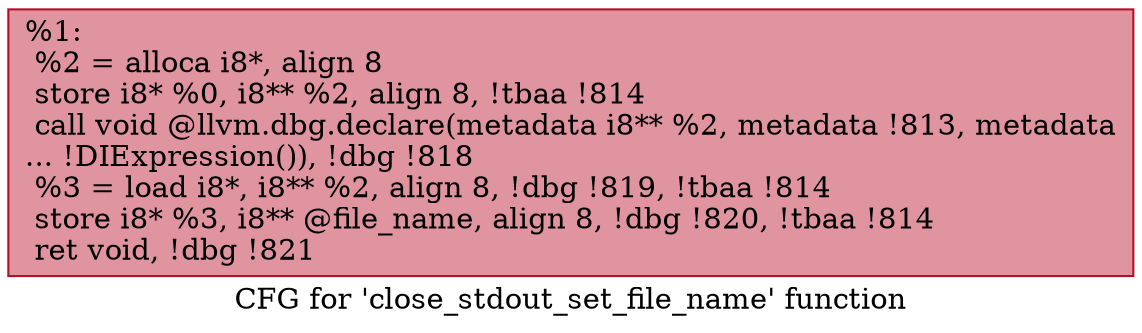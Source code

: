 digraph "CFG for 'close_stdout_set_file_name' function" {
	label="CFG for 'close_stdout_set_file_name' function";

	Node0x23a2c70 [shape=record,color="#b70d28ff", style=filled, fillcolor="#b70d2870",label="{%1:\l  %2 = alloca i8*, align 8\l  store i8* %0, i8** %2, align 8, !tbaa !814\l  call void @llvm.dbg.declare(metadata i8** %2, metadata !813, metadata\l... !DIExpression()), !dbg !818\l  %3 = load i8*, i8** %2, align 8, !dbg !819, !tbaa !814\l  store i8* %3, i8** @file_name, align 8, !dbg !820, !tbaa !814\l  ret void, !dbg !821\l}"];
}
